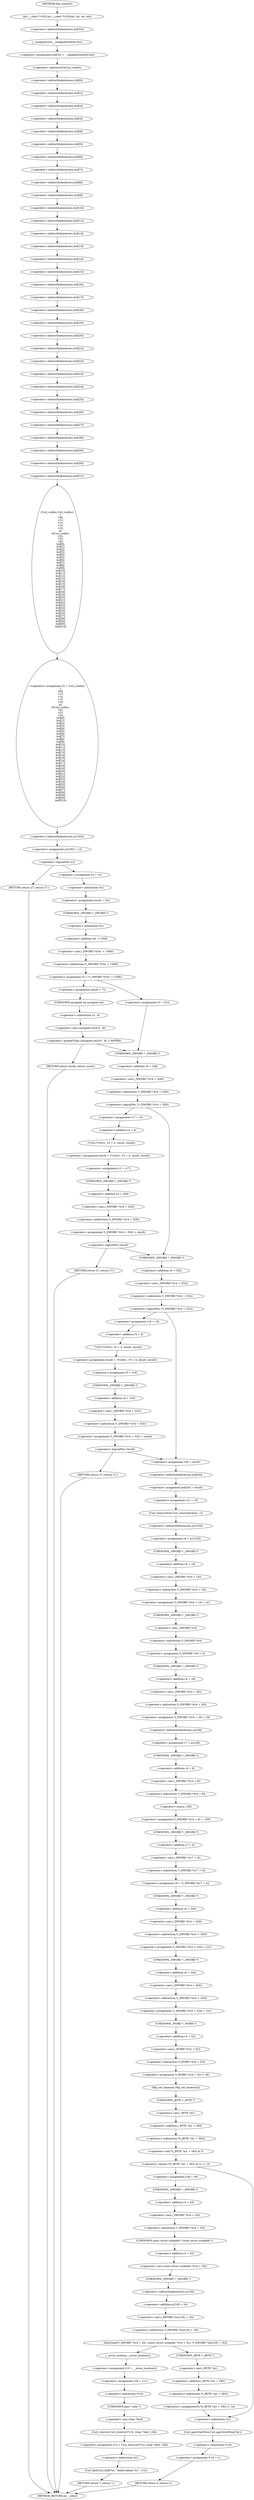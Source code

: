 digraph tftp_connect {  
"1000149" [label = "(int (__cdecl **v20),int (__cdecl **v20)(int, int, int, int))" ]
"1000160" [label = "(<operator>.assignment,buf[32] = __readgsdword(0x14u))" ]
"1000161" [label = "(<operator>.indirectIndexAccess,buf[32])" ]
"1000164" [label = "(__readgsdword,__readgsdword(0x14u))" ]
"1000166" [label = "(<operator>.assignment,v2 = Curl_ccalloc(\n         1,\n         336,\n         v13,\n         v14,\n         v15,\n         v16,\n         a2,\n         &Curl_ccalloc,\n         v22,\n         v23,\n         v24,\n         buf[0],\n         buf[1],\n         buf[2],\n         buf[3],\n         buf[4],\n         buf[5],\n         buf[6],\n         buf[7],\n         buf[8],\n         buf[9],\n         buf[10],\n         buf[11],\n         buf[12],\n         buf[13],\n         buf[14],\n         buf[15],\n         buf[16],\n         buf[17],\n         buf[18],\n         buf[19],\n         buf[20],\n         buf[21],\n         buf[22],\n         buf[23],\n         buf[24],\n         buf[25],\n         buf[26],\n         buf[27],\n         buf[28],\n         buf[29],\n         buf[30],\n         buf[31]))" ]
"1000168" [label = "(Curl_ccalloc,Curl_ccalloc(\n         1,\n         336,\n         v13,\n         v14,\n         v15,\n         v16,\n         a2,\n         &Curl_ccalloc,\n         v22,\n         v23,\n         v24,\n         buf[0],\n         buf[1],\n         buf[2],\n         buf[3],\n         buf[4],\n         buf[5],\n         buf[6],\n         buf[7],\n         buf[8],\n         buf[9],\n         buf[10],\n         buf[11],\n         buf[12],\n         buf[13],\n         buf[14],\n         buf[15],\n         buf[16],\n         buf[17],\n         buf[18],\n         buf[19],\n         buf[20],\n         buf[21],\n         buf[22],\n         buf[23],\n         buf[24],\n         buf[25],\n         buf[26],\n         buf[27],\n         buf[28],\n         buf[29],\n         buf[30],\n         buf[31]))" ]
"1000176" [label = "(<operator>.addressOf,&Curl_ccalloc)" ]
"1000181" [label = "(<operator>.indirectIndexAccess,buf[0])" ]
"1000184" [label = "(<operator>.indirectIndexAccess,buf[1])" ]
"1000187" [label = "(<operator>.indirectIndexAccess,buf[2])" ]
"1000190" [label = "(<operator>.indirectIndexAccess,buf[3])" ]
"1000193" [label = "(<operator>.indirectIndexAccess,buf[4])" ]
"1000196" [label = "(<operator>.indirectIndexAccess,buf[5])" ]
"1000199" [label = "(<operator>.indirectIndexAccess,buf[6])" ]
"1000202" [label = "(<operator>.indirectIndexAccess,buf[7])" ]
"1000205" [label = "(<operator>.indirectIndexAccess,buf[8])" ]
"1000208" [label = "(<operator>.indirectIndexAccess,buf[9])" ]
"1000211" [label = "(<operator>.indirectIndexAccess,buf[10])" ]
"1000214" [label = "(<operator>.indirectIndexAccess,buf[11])" ]
"1000217" [label = "(<operator>.indirectIndexAccess,buf[12])" ]
"1000220" [label = "(<operator>.indirectIndexAccess,buf[13])" ]
"1000223" [label = "(<operator>.indirectIndexAccess,buf[14])" ]
"1000226" [label = "(<operator>.indirectIndexAccess,buf[15])" ]
"1000229" [label = "(<operator>.indirectIndexAccess,buf[16])" ]
"1000232" [label = "(<operator>.indirectIndexAccess,buf[17])" ]
"1000235" [label = "(<operator>.indirectIndexAccess,buf[18])" ]
"1000238" [label = "(<operator>.indirectIndexAccess,buf[19])" ]
"1000241" [label = "(<operator>.indirectIndexAccess,buf[20])" ]
"1000244" [label = "(<operator>.indirectIndexAccess,buf[21])" ]
"1000247" [label = "(<operator>.indirectIndexAccess,buf[22])" ]
"1000250" [label = "(<operator>.indirectIndexAccess,buf[23])" ]
"1000253" [label = "(<operator>.indirectIndexAccess,buf[24])" ]
"1000256" [label = "(<operator>.indirectIndexAccess,buf[25])" ]
"1000259" [label = "(<operator>.indirectIndexAccess,buf[26])" ]
"1000262" [label = "(<operator>.indirectIndexAccess,buf[27])" ]
"1000265" [label = "(<operator>.indirectIndexAccess,buf[28])" ]
"1000268" [label = "(<operator>.indirectIndexAccess,buf[29])" ]
"1000271" [label = "(<operator>.indirectIndexAccess,buf[30])" ]
"1000274" [label = "(<operator>.indirectIndexAccess,buf[31])" ]
"1000277" [label = "(<operator>.assignment,a1[185] = v2)" ]
"1000278" [label = "(<operator>.indirectIndexAccess,a1[185])" ]
"1000283" [label = "(<operator>.logicalNot,!v2)" ]
"1000285" [label = "(RETURN,return 27;,return 27;)" ]
"1000287" [label = "(<operator>.assignment,v4 = v2)" ]
"1000290" [label = "(<operator>.assignment,result = *a1)" ]
"1000292" [label = "(<operator>.indirection,*a1)" ]
"1000294" [label = "(<operator>.assignment,v5 = *(_DWORD *)(*a1 + 1568))" ]
"1000296" [label = "(<operator>.indirection,*(_DWORD *)(*a1 + 1568))" ]
"1000297" [label = "(<operator>.cast,(_DWORD *)(*a1 + 1568))" ]
"1000298" [label = "(UNKNOWN,_DWORD *,_DWORD *)" ]
"1000299" [label = "(<operator>.addition,*a1 + 1568)" ]
"1000300" [label = "(<operator>.indirection,*a1)" ]
"1000306" [label = "(<operator>.assignment,result = 71)" ]
"1000310" [label = "(<operator>.greaterThan,(unsigned int)(v5 - 8) > 0xFFB0)" ]
"1000311" [label = "(<operator>.cast,(unsigned int)(v5 - 8))" ]
"1000312" [label = "(UNKNOWN,unsigned int,unsigned int)" ]
"1000313" [label = "(<operator>.subtraction,v5 - 8)" ]
"1000317" [label = "(RETURN,return result;,return result;)" ]
"1000321" [label = "(<operator>.assignment,v5 = 512)" ]
"1000325" [label = "(<operator>.logicalNot,!*(_DWORD *)(v4 + 328))" ]
"1000326" [label = "(<operator>.indirection,*(_DWORD *)(v4 + 328))" ]
"1000327" [label = "(<operator>.cast,(_DWORD *)(v4 + 328))" ]
"1000328" [label = "(UNKNOWN,_DWORD *,_DWORD *)" ]
"1000329" [label = "(<operator>.addition,v4 + 328)" ]
"1000333" [label = "(<operator>.assignment,v17 = v5)" ]
"1000336" [label = "(<operator>.assignment,result = (*v20)(1, v5 + 4, result, result))" ]
"1000338" [label = "(*v20,(*v20)(1, v5 + 4, result, result))" ]
"1000340" [label = "(<operator>.addition,v5 + 4)" ]
"1000345" [label = "(<operator>.assignment,v5 = v17)" ]
"1000348" [label = "(<operator>.assignment,*(_DWORD *)(v4 + 328) = result)" ]
"1000349" [label = "(<operator>.indirection,*(_DWORD *)(v4 + 328))" ]
"1000350" [label = "(<operator>.cast,(_DWORD *)(v4 + 328))" ]
"1000351" [label = "(UNKNOWN,_DWORD *,_DWORD *)" ]
"1000352" [label = "(<operator>.addition,v4 + 328)" ]
"1000357" [label = "(<operator>.logicalNot,!result)" ]
"1000359" [label = "(RETURN,return 27;,return 27;)" ]
"1000362" [label = "(<operator>.logicalNot,!*(_DWORD *)(v4 + 332))" ]
"1000363" [label = "(<operator>.indirection,*(_DWORD *)(v4 + 332))" ]
"1000364" [label = "(<operator>.cast,(_DWORD *)(v4 + 332))" ]
"1000365" [label = "(UNKNOWN,_DWORD *,_DWORD *)" ]
"1000366" [label = "(<operator>.addition,v4 + 332)" ]
"1000370" [label = "(<operator>.assignment,v18 = v5)" ]
"1000373" [label = "(<operator>.assignment,result = (*v20)(1, v5 + 4, result, result))" ]
"1000375" [label = "(*v20,(*v20)(1, v5 + 4, result, result))" ]
"1000377" [label = "(<operator>.addition,v5 + 4)" ]
"1000382" [label = "(<operator>.assignment,v5 = v18)" ]
"1000385" [label = "(<operator>.assignment,*(_DWORD *)(v4 + 332) = result)" ]
"1000386" [label = "(<operator>.indirection,*(_DWORD *)(v4 + 332))" ]
"1000387" [label = "(<operator>.cast,(_DWORD *)(v4 + 332))" ]
"1000388" [label = "(UNKNOWN,_DWORD *,_DWORD *)" ]
"1000389" [label = "(<operator>.addition,v4 + 332)" ]
"1000394" [label = "(<operator>.logicalNot,!result)" ]
"1000396" [label = "(RETURN,return 27;,return 27;)" ]
"1000398" [label = "(<operator>.assignment,v26 = result)" ]
"1000401" [label = "(<operator>.assignment,buf[34] = result)" ]
"1000402" [label = "(<operator>.indirectIndexAccess,buf[34])" ]
"1000406" [label = "(<operator>.assignment,v21 = v5)" ]
"1000409" [label = "(Curl_conncontrol,Curl_conncontrol(a1, 1))" ]
"1000412" [label = "(<operator>.assignment,v6 = a1[103])" ]
"1000414" [label = "(<operator>.indirectIndexAccess,a1[103])" ]
"1000417" [label = "(<operator>.assignment,*(_DWORD *)(v4 + 16) = a1)" ]
"1000418" [label = "(<operator>.indirection,*(_DWORD *)(v4 + 16))" ]
"1000419" [label = "(<operator>.cast,(_DWORD *)(v4 + 16))" ]
"1000420" [label = "(UNKNOWN,_DWORD *,_DWORD *)" ]
"1000421" [label = "(<operator>.addition,v4 + 16)" ]
"1000425" [label = "(<operator>.assignment,*(_DWORD *)v4 = 0)" ]
"1000426" [label = "(<operator>.indirection,*(_DWORD *)v4)" ]
"1000427" [label = "(<operator>.cast,(_DWORD *)v4)" ]
"1000428" [label = "(UNKNOWN,_DWORD *,_DWORD *)" ]
"1000431" [label = "(<operator>.assignment,*(_DWORD *)(v4 + 20) = v6)" ]
"1000432" [label = "(<operator>.indirection,*(_DWORD *)(v4 + 20))" ]
"1000433" [label = "(<operator>.cast,(_DWORD *)(v4 + 20))" ]
"1000434" [label = "(UNKNOWN,_DWORD *,_DWORD *)" ]
"1000435" [label = "(<operator>.addition,v4 + 20)" ]
"1000439" [label = "(<operator>.assignment,v7 = a1[18])" ]
"1000441" [label = "(<operator>.indirectIndexAccess,a1[18])" ]
"1000444" [label = "(<operator>.assignment,*(_DWORD *)(v4 + 8) = -100)" ]
"1000445" [label = "(<operator>.indirection,*(_DWORD *)(v4 + 8))" ]
"1000446" [label = "(<operator>.cast,(_DWORD *)(v4 + 8))" ]
"1000447" [label = "(UNKNOWN,_DWORD *,_DWORD *)" ]
"1000448" [label = "(<operator>.addition,v4 + 8)" ]
"1000451" [label = "(<operator>.minus,-100)" ]
"1000453" [label = "(<operator>.assignment,v8 = *(_DWORD *)(v7 + 4))" ]
"1000455" [label = "(<operator>.indirection,*(_DWORD *)(v7 + 4))" ]
"1000456" [label = "(<operator>.cast,(_DWORD *)(v7 + 4))" ]
"1000457" [label = "(UNKNOWN,_DWORD *,_DWORD *)" ]
"1000458" [label = "(<operator>.addition,v7 + 4)" ]
"1000461" [label = "(<operator>.assignment,*(_DWORD *)(v4 + 320) = v21)" ]
"1000462" [label = "(<operator>.indirection,*(_DWORD *)(v4 + 320))" ]
"1000463" [label = "(<operator>.cast,(_DWORD *)(v4 + 320))" ]
"1000464" [label = "(UNKNOWN,_DWORD *,_DWORD *)" ]
"1000465" [label = "(<operator>.addition,v4 + 320)" ]
"1000469" [label = "(<operator>.assignment,*(_DWORD *)(v4 + 324) = v21)" ]
"1000470" [label = "(<operator>.indirection,*(_DWORD *)(v4 + 324))" ]
"1000471" [label = "(<operator>.cast,(_DWORD *)(v4 + 324))" ]
"1000472" [label = "(UNKNOWN,_DWORD *,_DWORD *)" ]
"1000473" [label = "(<operator>.addition,v4 + 324)" ]
"1000477" [label = "(<operator>.assignment,*(_WORD *)(v4 + 52) = v8)" ]
"1000478" [label = "(<operator>.indirection,*(_WORD *)(v4 + 52))" ]
"1000479" [label = "(<operator>.cast,(_WORD *)(v4 + 52))" ]
"1000480" [label = "(UNKNOWN,_WORD *,_WORD *)" ]
"1000481" [label = "(<operator>.addition,v4 + 52)" ]
"1000485" [label = "(tftp_set_timeouts,tftp_set_timeouts())" ]
"1000487" [label = "(<operator>.equals,(*((_BYTE *)a1 + 583) & 2) == 0)" ]
"1000488" [label = "(<operator>.and,*((_BYTE *)a1 + 583) & 2)" ]
"1000489" [label = "(<operator>.indirection,*((_BYTE *)a1 + 583))" ]
"1000490" [label = "(<operator>.addition,(_BYTE *)a1 + 583)" ]
"1000491" [label = "(<operator>.cast,(_BYTE *)a1)" ]
"1000492" [label = "(UNKNOWN,_BYTE *,_BYTE *)" ]
"1000498" [label = "(<operator>.assignment,v26 = v9)" ]
"1000502" [label = "(bind,bind(*(_DWORD *)(v4 + 20), (const struct sockaddr *)(v4 + 52), *(_DWORD *)(a1[18] + 16)))" ]
"1000503" [label = "(<operator>.indirection,*(_DWORD *)(v4 + 20))" ]
"1000504" [label = "(<operator>.cast,(_DWORD *)(v4 + 20))" ]
"1000505" [label = "(UNKNOWN,_DWORD *,_DWORD *)" ]
"1000506" [label = "(<operator>.addition,v4 + 20)" ]
"1000509" [label = "(<operator>.cast,(const struct sockaddr *)(v4 + 52))" ]
"1000510" [label = "(UNKNOWN,const struct sockaddr *,const struct sockaddr *)" ]
"1000511" [label = "(<operator>.addition,v4 + 52)" ]
"1000514" [label = "(<operator>.indirection,*(_DWORD *)(a1[18] + 16))" ]
"1000515" [label = "(<operator>.cast,(_DWORD *)(a1[18] + 16))" ]
"1000516" [label = "(UNKNOWN,_DWORD *,_DWORD *)" ]
"1000517" [label = "(<operator>.addition,a1[18] + 16)" ]
"1000518" [label = "(<operator>.indirectIndexAccess,a1[18])" ]
"1000523" [label = "(<operator>.assignment,v10 = __errno_location())" ]
"1000525" [label = "(__errno_location,__errno_location())" ]
"1000526" [label = "(<operator>.assignment,v26 = v11)" ]
"1000529" [label = "(<operator>.assignment,v12 = Curl_strerror(*v10, (char *)buf, 128))" ]
"1000531" [label = "(Curl_strerror,Curl_strerror(*v10, (char *)buf, 128))" ]
"1000532" [label = "(<operator>.indirection,*v10)" ]
"1000534" [label = "(<operator>.cast,(char *)buf)" ]
"1000535" [label = "(UNKNOWN,char *,char *)" ]
"1000538" [label = "(Curl_failf,Curl_failf(*a1, \"bind() failed; %s\", v12))" ]
"1000539" [label = "(<operator>.indirection,*a1)" ]
"1000543" [label = "(RETURN,return 7;,return 7;)" ]
"1000545" [label = "(<operators>.assignmentOr,*((_BYTE *)a1 + 583) |= 2u)" ]
"1000546" [label = "(<operator>.indirection,*((_BYTE *)a1 + 583))" ]
"1000547" [label = "(<operator>.addition,(_BYTE *)a1 + 583)" ]
"1000548" [label = "(<operator>.cast,(_BYTE *)a1)" ]
"1000549" [label = "(UNKNOWN,_BYTE *,_BYTE *)" ]
"1000553" [label = "(Curl_pgrsStartNow,Curl_pgrsStartNow(*a1))" ]
"1000554" [label = "(<operator>.indirection,*a1)" ]
"1000556" [label = "(<operator>.assignment,*v19 = 1)" ]
"1000557" [label = "(<operator>.indirection,*v19)" ]
"1000560" [label = "(RETURN,return 0;,return 0;)" ]
"1000127" [label = "(METHOD,tftp_connect)" ]
"1000562" [label = "(METHOD_RETURN,int __cdecl)" ]
  "1000149" -> "1000161" 
  "1000160" -> "1000176" 
  "1000161" -> "1000164" 
  "1000164" -> "1000160" 
  "1000166" -> "1000278" 
  "1000168" -> "1000166" 
  "1000176" -> "1000181" 
  "1000181" -> "1000184" 
  "1000184" -> "1000187" 
  "1000187" -> "1000190" 
  "1000190" -> "1000193" 
  "1000193" -> "1000196" 
  "1000196" -> "1000199" 
  "1000199" -> "1000202" 
  "1000202" -> "1000205" 
  "1000205" -> "1000208" 
  "1000208" -> "1000211" 
  "1000211" -> "1000214" 
  "1000214" -> "1000217" 
  "1000217" -> "1000220" 
  "1000220" -> "1000223" 
  "1000223" -> "1000226" 
  "1000226" -> "1000229" 
  "1000229" -> "1000232" 
  "1000232" -> "1000235" 
  "1000235" -> "1000238" 
  "1000238" -> "1000241" 
  "1000241" -> "1000244" 
  "1000244" -> "1000247" 
  "1000247" -> "1000250" 
  "1000250" -> "1000253" 
  "1000253" -> "1000256" 
  "1000256" -> "1000259" 
  "1000259" -> "1000262" 
  "1000262" -> "1000265" 
  "1000265" -> "1000268" 
  "1000268" -> "1000271" 
  "1000271" -> "1000274" 
  "1000274" -> "1000168" 
  "1000277" -> "1000283" 
  "1000278" -> "1000277" 
  "1000283" -> "1000285" 
  "1000283" -> "1000287" 
  "1000285" -> "1000562" 
  "1000287" -> "1000292" 
  "1000290" -> "1000298" 
  "1000292" -> "1000290" 
  "1000294" -> "1000306" 
  "1000294" -> "1000321" 
  "1000296" -> "1000294" 
  "1000297" -> "1000296" 
  "1000298" -> "1000300" 
  "1000299" -> "1000297" 
  "1000300" -> "1000299" 
  "1000306" -> "1000312" 
  "1000310" -> "1000328" 
  "1000310" -> "1000317" 
  "1000311" -> "1000310" 
  "1000312" -> "1000313" 
  "1000313" -> "1000311" 
  "1000317" -> "1000562" 
  "1000321" -> "1000328" 
  "1000325" -> "1000365" 
  "1000325" -> "1000333" 
  "1000326" -> "1000325" 
  "1000327" -> "1000326" 
  "1000328" -> "1000329" 
  "1000329" -> "1000327" 
  "1000333" -> "1000340" 
  "1000336" -> "1000345" 
  "1000338" -> "1000336" 
  "1000340" -> "1000338" 
  "1000345" -> "1000351" 
  "1000348" -> "1000357" 
  "1000349" -> "1000348" 
  "1000350" -> "1000349" 
  "1000351" -> "1000352" 
  "1000352" -> "1000350" 
  "1000357" -> "1000365" 
  "1000357" -> "1000359" 
  "1000359" -> "1000562" 
  "1000362" -> "1000370" 
  "1000362" -> "1000398" 
  "1000363" -> "1000362" 
  "1000364" -> "1000363" 
  "1000365" -> "1000366" 
  "1000366" -> "1000364" 
  "1000370" -> "1000377" 
  "1000373" -> "1000382" 
  "1000375" -> "1000373" 
  "1000377" -> "1000375" 
  "1000382" -> "1000388" 
  "1000385" -> "1000394" 
  "1000386" -> "1000385" 
  "1000387" -> "1000386" 
  "1000388" -> "1000389" 
  "1000389" -> "1000387" 
  "1000394" -> "1000396" 
  "1000394" -> "1000398" 
  "1000396" -> "1000562" 
  "1000398" -> "1000402" 
  "1000401" -> "1000406" 
  "1000402" -> "1000401" 
  "1000406" -> "1000409" 
  "1000409" -> "1000414" 
  "1000412" -> "1000420" 
  "1000414" -> "1000412" 
  "1000417" -> "1000428" 
  "1000418" -> "1000417" 
  "1000419" -> "1000418" 
  "1000420" -> "1000421" 
  "1000421" -> "1000419" 
  "1000425" -> "1000434" 
  "1000426" -> "1000425" 
  "1000427" -> "1000426" 
  "1000428" -> "1000427" 
  "1000431" -> "1000441" 
  "1000432" -> "1000431" 
  "1000433" -> "1000432" 
  "1000434" -> "1000435" 
  "1000435" -> "1000433" 
  "1000439" -> "1000447" 
  "1000441" -> "1000439" 
  "1000444" -> "1000457" 
  "1000445" -> "1000451" 
  "1000446" -> "1000445" 
  "1000447" -> "1000448" 
  "1000448" -> "1000446" 
  "1000451" -> "1000444" 
  "1000453" -> "1000464" 
  "1000455" -> "1000453" 
  "1000456" -> "1000455" 
  "1000457" -> "1000458" 
  "1000458" -> "1000456" 
  "1000461" -> "1000472" 
  "1000462" -> "1000461" 
  "1000463" -> "1000462" 
  "1000464" -> "1000465" 
  "1000465" -> "1000463" 
  "1000469" -> "1000480" 
  "1000470" -> "1000469" 
  "1000471" -> "1000470" 
  "1000472" -> "1000473" 
  "1000473" -> "1000471" 
  "1000477" -> "1000485" 
  "1000478" -> "1000477" 
  "1000479" -> "1000478" 
  "1000480" -> "1000481" 
  "1000481" -> "1000479" 
  "1000485" -> "1000492" 
  "1000487" -> "1000498" 
  "1000487" -> "1000554" 
  "1000488" -> "1000487" 
  "1000489" -> "1000488" 
  "1000490" -> "1000489" 
  "1000491" -> "1000490" 
  "1000492" -> "1000491" 
  "1000498" -> "1000505" 
  "1000502" -> "1000549" 
  "1000502" -> "1000525" 
  "1000503" -> "1000510" 
  "1000504" -> "1000503" 
  "1000505" -> "1000506" 
  "1000506" -> "1000504" 
  "1000509" -> "1000516" 
  "1000510" -> "1000511" 
  "1000511" -> "1000509" 
  "1000514" -> "1000502" 
  "1000515" -> "1000514" 
  "1000516" -> "1000518" 
  "1000517" -> "1000515" 
  "1000518" -> "1000517" 
  "1000523" -> "1000526" 
  "1000525" -> "1000523" 
  "1000526" -> "1000532" 
  "1000529" -> "1000539" 
  "1000531" -> "1000529" 
  "1000532" -> "1000535" 
  "1000534" -> "1000531" 
  "1000535" -> "1000534" 
  "1000538" -> "1000543" 
  "1000539" -> "1000538" 
  "1000543" -> "1000562" 
  "1000545" -> "1000554" 
  "1000546" -> "1000545" 
  "1000547" -> "1000546" 
  "1000548" -> "1000547" 
  "1000549" -> "1000548" 
  "1000553" -> "1000557" 
  "1000554" -> "1000553" 
  "1000556" -> "1000560" 
  "1000557" -> "1000556" 
  "1000560" -> "1000562" 
  "1000127" -> "1000149" 
}
